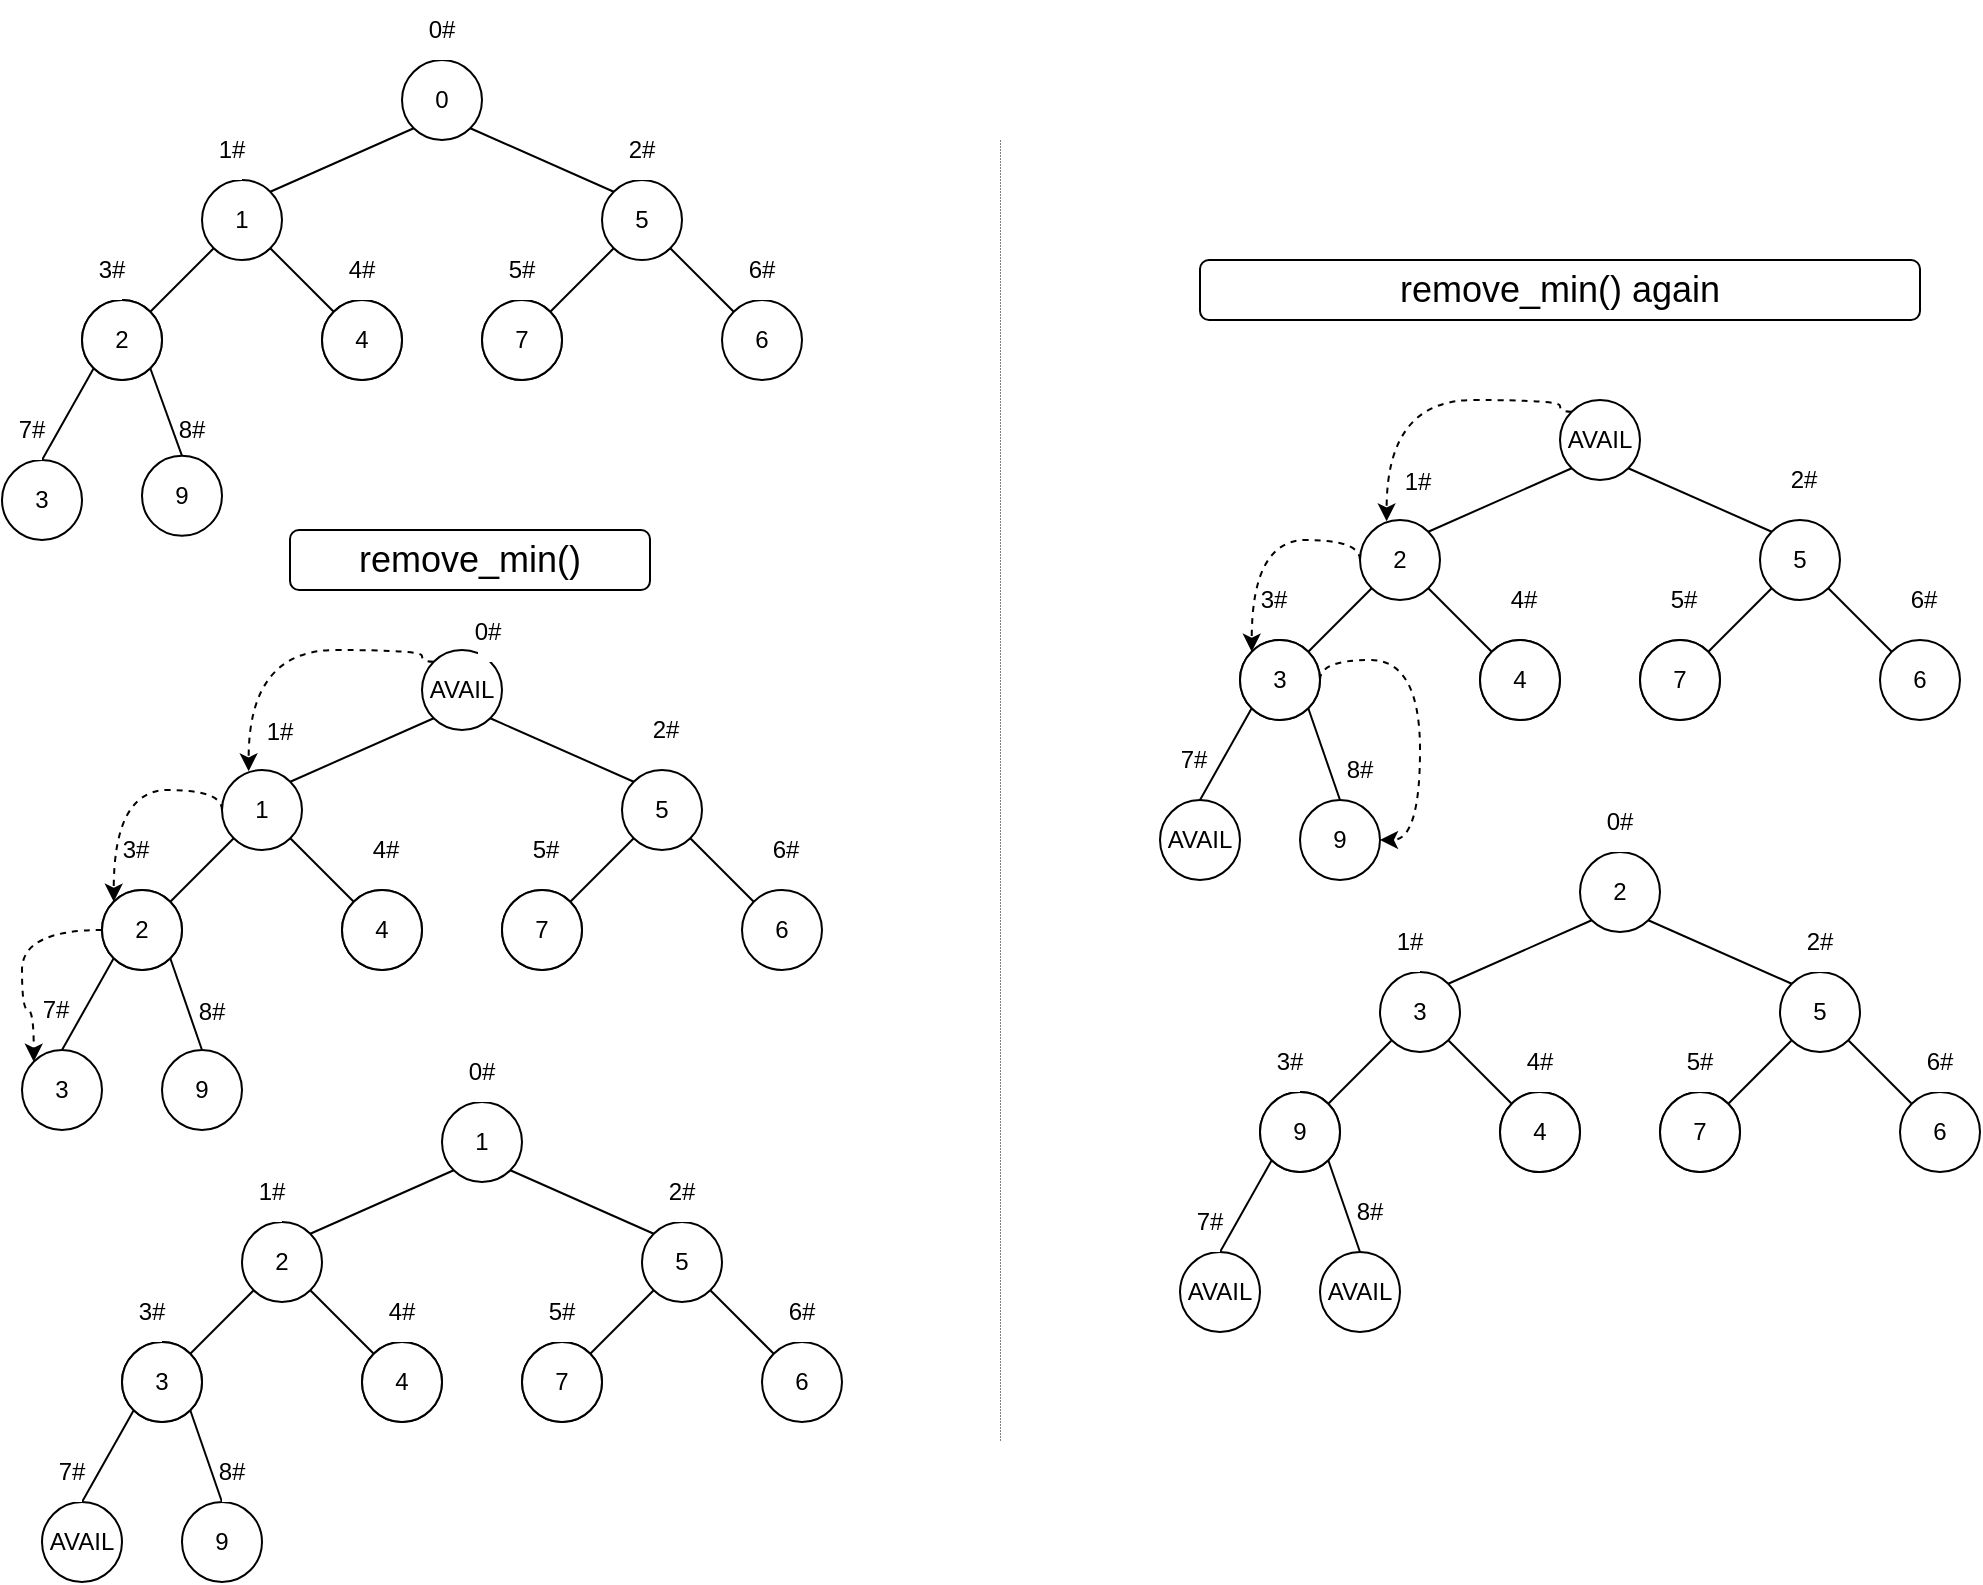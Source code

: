 <mxfile version="18.0.3" type="github">
  <diagram id="ILHfGPeh-TraK1wzI0Kx" name="Page-1">
    <mxGraphModel dx="1303" dy="727" grid="1" gridSize="10" guides="1" tooltips="1" connect="1" arrows="1" fold="1" page="1" pageScale="1" pageWidth="827" pageHeight="1169" math="0" shadow="0">
      <root>
        <mxCell id="0" />
        <mxCell id="1" parent="0" />
        <mxCell id="59LHeVAlmlEeKIpCH-CL-5" style="rounded=0;orthogonalLoop=1;jettySize=auto;html=1;exitX=0;exitY=1;exitDx=0;exitDy=0;entryX=1;entryY=0;entryDx=0;entryDy=0;endArrow=none;endFill=0;" edge="1" parent="1" source="59LHeVAlmlEeKIpCH-CL-1" target="59LHeVAlmlEeKIpCH-CL-3">
          <mxGeometry relative="1" as="geometry" />
        </mxCell>
        <mxCell id="59LHeVAlmlEeKIpCH-CL-6" style="edgeStyle=none;rounded=0;orthogonalLoop=1;jettySize=auto;html=1;exitX=1;exitY=1;exitDx=0;exitDy=0;entryX=0;entryY=0;entryDx=0;entryDy=0;endArrow=none;endFill=0;" edge="1" parent="1" source="59LHeVAlmlEeKIpCH-CL-1" target="59LHeVAlmlEeKIpCH-CL-4">
          <mxGeometry relative="1" as="geometry" />
        </mxCell>
        <mxCell id="59LHeVAlmlEeKIpCH-CL-1" value="0" style="ellipse;whiteSpace=wrap;html=1;aspect=fixed;" vertex="1" parent="1">
          <mxGeometry x="211" y="50" width="40" height="40" as="geometry" />
        </mxCell>
        <mxCell id="59LHeVAlmlEeKIpCH-CL-3" value="1" style="ellipse;whiteSpace=wrap;html=1;aspect=fixed;" vertex="1" parent="1">
          <mxGeometry x="111" y="110" width="40" height="40" as="geometry" />
        </mxCell>
        <mxCell id="59LHeVAlmlEeKIpCH-CL-4" value="5" style="ellipse;whiteSpace=wrap;html=1;aspect=fixed;" vertex="1" parent="1">
          <mxGeometry x="311" y="110" width="40" height="40" as="geometry" />
        </mxCell>
        <mxCell id="59LHeVAlmlEeKIpCH-CL-7" style="rounded=0;orthogonalLoop=1;jettySize=auto;html=1;exitX=0;exitY=1;exitDx=0;exitDy=0;entryX=1;entryY=0;entryDx=0;entryDy=0;endArrow=none;endFill=0;" edge="1" parent="1" source="59LHeVAlmlEeKIpCH-CL-3" target="59LHeVAlmlEeKIpCH-CL-10">
          <mxGeometry relative="1" as="geometry">
            <mxPoint x="116.858" y="144.142" as="sourcePoint" />
          </mxGeometry>
        </mxCell>
        <mxCell id="59LHeVAlmlEeKIpCH-CL-8" style="edgeStyle=none;rounded=0;orthogonalLoop=1;jettySize=auto;html=1;exitX=1;exitY=1;exitDx=0;exitDy=0;entryX=0;entryY=0;entryDx=0;entryDy=0;endArrow=none;endFill=0;" edge="1" parent="1" source="59LHeVAlmlEeKIpCH-CL-3" target="59LHeVAlmlEeKIpCH-CL-11">
          <mxGeometry relative="1" as="geometry">
            <mxPoint x="145.142" y="144.142" as="sourcePoint" />
          </mxGeometry>
        </mxCell>
        <mxCell id="59LHeVAlmlEeKIpCH-CL-10" value="" style="ellipse;whiteSpace=wrap;html=1;aspect=fixed;" vertex="1" parent="1">
          <mxGeometry x="51" y="170" width="40" height="40" as="geometry" />
        </mxCell>
        <mxCell id="59LHeVAlmlEeKIpCH-CL-11" value="" style="ellipse;whiteSpace=wrap;html=1;aspect=fixed;" vertex="1" parent="1">
          <mxGeometry x="171" y="170" width="40" height="40" as="geometry" />
        </mxCell>
        <mxCell id="59LHeVAlmlEeKIpCH-CL-12" style="rounded=0;orthogonalLoop=1;jettySize=auto;html=1;exitX=0;exitY=1;exitDx=0;exitDy=0;entryX=1;entryY=0;entryDx=0;entryDy=0;endArrow=none;endFill=0;" edge="1" parent="1" target="59LHeVAlmlEeKIpCH-CL-14" source="59LHeVAlmlEeKIpCH-CL-4">
          <mxGeometry relative="1" as="geometry">
            <mxPoint x="316.858" y="144.142" as="sourcePoint" />
          </mxGeometry>
        </mxCell>
        <mxCell id="59LHeVAlmlEeKIpCH-CL-13" style="edgeStyle=none;rounded=0;orthogonalLoop=1;jettySize=auto;html=1;exitX=1;exitY=1;exitDx=0;exitDy=0;entryX=0;entryY=0;entryDx=0;entryDy=0;endArrow=none;endFill=0;" edge="1" parent="1" target="59LHeVAlmlEeKIpCH-CL-15" source="59LHeVAlmlEeKIpCH-CL-4">
          <mxGeometry relative="1" as="geometry">
            <mxPoint x="345.142" y="144.142" as="sourcePoint" />
          </mxGeometry>
        </mxCell>
        <mxCell id="59LHeVAlmlEeKIpCH-CL-14" value="" style="ellipse;whiteSpace=wrap;html=1;aspect=fixed;" vertex="1" parent="1">
          <mxGeometry x="251" y="170" width="40" height="40" as="geometry" />
        </mxCell>
        <mxCell id="59LHeVAlmlEeKIpCH-CL-15" value="6" style="ellipse;whiteSpace=wrap;html=1;aspect=fixed;" vertex="1" parent="1">
          <mxGeometry x="371" y="170" width="40" height="40" as="geometry" />
        </mxCell>
        <mxCell id="59LHeVAlmlEeKIpCH-CL-16" value="7" style="ellipse;whiteSpace=wrap;html=1;aspect=fixed;" vertex="1" parent="1">
          <mxGeometry x="251" y="170" width="40" height="40" as="geometry" />
        </mxCell>
        <mxCell id="59LHeVAlmlEeKIpCH-CL-17" value="2" style="ellipse;whiteSpace=wrap;html=1;aspect=fixed;" vertex="1" parent="1">
          <mxGeometry x="51" y="170" width="40" height="40" as="geometry" />
        </mxCell>
        <mxCell id="59LHeVAlmlEeKIpCH-CL-18" value="4" style="ellipse;whiteSpace=wrap;html=1;aspect=fixed;" vertex="1" parent="1">
          <mxGeometry x="171" y="170" width="40" height="40" as="geometry" />
        </mxCell>
        <mxCell id="59LHeVAlmlEeKIpCH-CL-19" style="rounded=0;orthogonalLoop=1;jettySize=auto;html=1;exitX=0;exitY=1;exitDx=0;exitDy=0;entryX=0.5;entryY=0;entryDx=0;entryDy=0;endArrow=none;endFill=0;" edge="1" parent="1" source="59LHeVAlmlEeKIpCH-CL-17" target="59LHeVAlmlEeKIpCH-CL-25">
          <mxGeometry relative="1" as="geometry">
            <mxPoint x="56.858" y="200.002" as="sourcePoint" />
            <mxPoint x="25.142" y="237.578" as="targetPoint" />
          </mxGeometry>
        </mxCell>
        <mxCell id="59LHeVAlmlEeKIpCH-CL-25" value="3" style="ellipse;whiteSpace=wrap;html=1;aspect=fixed;" vertex="1" parent="1">
          <mxGeometry x="11" y="250" width="40" height="40" as="geometry" />
        </mxCell>
        <mxCell id="59LHeVAlmlEeKIpCH-CL-30" style="rounded=0;orthogonalLoop=1;jettySize=auto;html=1;exitX=0;exitY=1;exitDx=0;exitDy=0;entryX=1;entryY=0;entryDx=0;entryDy=0;endArrow=none;endFill=0;" edge="1" parent="1" source="59LHeVAlmlEeKIpCH-CL-32" target="59LHeVAlmlEeKIpCH-CL-33">
          <mxGeometry relative="1" as="geometry" />
        </mxCell>
        <mxCell id="59LHeVAlmlEeKIpCH-CL-31" style="edgeStyle=none;rounded=0;orthogonalLoop=1;jettySize=auto;html=1;exitX=1;exitY=1;exitDx=0;exitDy=0;entryX=0;entryY=0;entryDx=0;entryDy=0;endArrow=none;endFill=0;" edge="1" parent="1" source="59LHeVAlmlEeKIpCH-CL-32" target="59LHeVAlmlEeKIpCH-CL-34">
          <mxGeometry relative="1" as="geometry" />
        </mxCell>
        <mxCell id="59LHeVAlmlEeKIpCH-CL-54" style="edgeStyle=orthogonalEdgeStyle;rounded=0;orthogonalLoop=1;jettySize=auto;html=1;exitX=0;exitY=0;exitDx=0;exitDy=0;entryX=0.333;entryY=0.017;entryDx=0;entryDy=0;entryPerimeter=0;endArrow=classic;endFill=1;curved=1;dashed=1;" edge="1" parent="1" source="59LHeVAlmlEeKIpCH-CL-32" target="59LHeVAlmlEeKIpCH-CL-33">
          <mxGeometry relative="1" as="geometry">
            <Array as="points">
              <mxPoint x="221" y="351" />
              <mxPoint x="221" y="345" />
              <mxPoint x="134" y="345" />
            </Array>
          </mxGeometry>
        </mxCell>
        <mxCell id="59LHeVAlmlEeKIpCH-CL-32" value="AVAIL" style="ellipse;whiteSpace=wrap;html=1;aspect=fixed;" vertex="1" parent="1">
          <mxGeometry x="221" y="345" width="40" height="40" as="geometry" />
        </mxCell>
        <mxCell id="59LHeVAlmlEeKIpCH-CL-33" value="1" style="ellipse;whiteSpace=wrap;html=1;aspect=fixed;" vertex="1" parent="1">
          <mxGeometry x="121" y="405" width="40" height="40" as="geometry" />
        </mxCell>
        <mxCell id="59LHeVAlmlEeKIpCH-CL-34" value="5" style="ellipse;whiteSpace=wrap;html=1;aspect=fixed;" vertex="1" parent="1">
          <mxGeometry x="321" y="405" width="40" height="40" as="geometry" />
        </mxCell>
        <mxCell id="59LHeVAlmlEeKIpCH-CL-35" style="rounded=0;orthogonalLoop=1;jettySize=auto;html=1;exitX=0;exitY=1;exitDx=0;exitDy=0;entryX=1;entryY=0;entryDx=0;entryDy=0;endArrow=none;endFill=0;" edge="1" parent="1" source="59LHeVAlmlEeKIpCH-CL-33" target="59LHeVAlmlEeKIpCH-CL-37">
          <mxGeometry relative="1" as="geometry">
            <mxPoint x="126.858" y="439.142" as="sourcePoint" />
          </mxGeometry>
        </mxCell>
        <mxCell id="59LHeVAlmlEeKIpCH-CL-36" style="edgeStyle=none;rounded=0;orthogonalLoop=1;jettySize=auto;html=1;exitX=1;exitY=1;exitDx=0;exitDy=0;entryX=0;entryY=0;entryDx=0;entryDy=0;endArrow=none;endFill=0;" edge="1" parent="1" source="59LHeVAlmlEeKIpCH-CL-33" target="59LHeVAlmlEeKIpCH-CL-38">
          <mxGeometry relative="1" as="geometry">
            <mxPoint x="155.142" y="439.142" as="sourcePoint" />
          </mxGeometry>
        </mxCell>
        <mxCell id="59LHeVAlmlEeKIpCH-CL-37" value="" style="ellipse;whiteSpace=wrap;html=1;aspect=fixed;" vertex="1" parent="1">
          <mxGeometry x="61" y="465" width="40" height="40" as="geometry" />
        </mxCell>
        <mxCell id="59LHeVAlmlEeKIpCH-CL-38" value="" style="ellipse;whiteSpace=wrap;html=1;aspect=fixed;" vertex="1" parent="1">
          <mxGeometry x="181" y="465" width="40" height="40" as="geometry" />
        </mxCell>
        <mxCell id="59LHeVAlmlEeKIpCH-CL-39" style="rounded=0;orthogonalLoop=1;jettySize=auto;html=1;exitX=0;exitY=1;exitDx=0;exitDy=0;entryX=1;entryY=0;entryDx=0;entryDy=0;endArrow=none;endFill=0;" edge="1" parent="1" source="59LHeVAlmlEeKIpCH-CL-34" target="59LHeVAlmlEeKIpCH-CL-41">
          <mxGeometry relative="1" as="geometry">
            <mxPoint x="326.858" y="439.142" as="sourcePoint" />
          </mxGeometry>
        </mxCell>
        <mxCell id="59LHeVAlmlEeKIpCH-CL-40" style="edgeStyle=none;rounded=0;orthogonalLoop=1;jettySize=auto;html=1;exitX=1;exitY=1;exitDx=0;exitDy=0;entryX=0;entryY=0;entryDx=0;entryDy=0;endArrow=none;endFill=0;" edge="1" parent="1" source="59LHeVAlmlEeKIpCH-CL-34" target="59LHeVAlmlEeKIpCH-CL-42">
          <mxGeometry relative="1" as="geometry">
            <mxPoint x="355.142" y="439.142" as="sourcePoint" />
          </mxGeometry>
        </mxCell>
        <mxCell id="59LHeVAlmlEeKIpCH-CL-41" value="" style="ellipse;whiteSpace=wrap;html=1;aspect=fixed;" vertex="1" parent="1">
          <mxGeometry x="261" y="465" width="40" height="40" as="geometry" />
        </mxCell>
        <mxCell id="59LHeVAlmlEeKIpCH-CL-42" value="6" style="ellipse;whiteSpace=wrap;html=1;aspect=fixed;" vertex="1" parent="1">
          <mxGeometry x="381" y="465" width="40" height="40" as="geometry" />
        </mxCell>
        <mxCell id="59LHeVAlmlEeKIpCH-CL-44" value="7" style="ellipse;whiteSpace=wrap;html=1;aspect=fixed;" vertex="1" parent="1">
          <mxGeometry x="261" y="465" width="40" height="40" as="geometry" />
        </mxCell>
        <mxCell id="59LHeVAlmlEeKIpCH-CL-45" value="2" style="ellipse;whiteSpace=wrap;html=1;aspect=fixed;" vertex="1" parent="1">
          <mxGeometry x="61" y="465" width="40" height="40" as="geometry" />
        </mxCell>
        <mxCell id="59LHeVAlmlEeKIpCH-CL-46" value="4" style="ellipse;whiteSpace=wrap;html=1;aspect=fixed;" vertex="1" parent="1">
          <mxGeometry x="181" y="465" width="40" height="40" as="geometry" />
        </mxCell>
        <mxCell id="59LHeVAlmlEeKIpCH-CL-47" style="rounded=0;orthogonalLoop=1;jettySize=auto;html=1;exitX=0;exitY=1;exitDx=0;exitDy=0;entryX=0.5;entryY=0;entryDx=0;entryDy=0;endArrow=none;endFill=0;" edge="1" parent="1" source="59LHeVAlmlEeKIpCH-CL-45" target="59LHeVAlmlEeKIpCH-CL-52">
          <mxGeometry relative="1" as="geometry">
            <mxPoint x="66.858" y="495.002" as="sourcePoint" />
            <mxPoint x="35.142" y="532.578" as="targetPoint" />
          </mxGeometry>
        </mxCell>
        <mxCell id="59LHeVAlmlEeKIpCH-CL-52" value="3" style="ellipse;whiteSpace=wrap;html=1;aspect=fixed;" vertex="1" parent="1">
          <mxGeometry x="21" y="545" width="40" height="40" as="geometry" />
        </mxCell>
        <mxCell id="59LHeVAlmlEeKIpCH-CL-55" style="edgeStyle=orthogonalEdgeStyle;rounded=0;orthogonalLoop=1;jettySize=auto;html=1;exitX=0;exitY=0.5;exitDx=0;exitDy=0;entryX=0;entryY=0;entryDx=0;entryDy=0;endArrow=classic;endFill=1;curved=1;dashed=1;" edge="1" parent="1" source="59LHeVAlmlEeKIpCH-CL-33" target="59LHeVAlmlEeKIpCH-CL-45">
          <mxGeometry relative="1" as="geometry">
            <mxPoint x="140.998" y="410.858" as="sourcePoint" />
            <mxPoint x="48.46" y="465.68" as="targetPoint" />
            <Array as="points">
              <mxPoint x="121" y="415" />
              <mxPoint x="67" y="415" />
            </Array>
          </mxGeometry>
        </mxCell>
        <mxCell id="59LHeVAlmlEeKIpCH-CL-56" style="edgeStyle=orthogonalEdgeStyle;rounded=0;orthogonalLoop=1;jettySize=auto;html=1;exitX=0;exitY=0.5;exitDx=0;exitDy=0;entryX=0;entryY=0;entryDx=0;entryDy=0;endArrow=classic;endFill=1;curved=1;dashed=1;" edge="1" parent="1" target="59LHeVAlmlEeKIpCH-CL-52">
          <mxGeometry relative="1" as="geometry">
            <mxPoint x="61" y="485" as="sourcePoint" />
            <mxPoint x="6.858" y="530.858" as="targetPoint" />
            <Array as="points">
              <mxPoint x="21" y="485" />
              <mxPoint x="21" y="525" />
              <mxPoint x="27" y="525" />
            </Array>
          </mxGeometry>
        </mxCell>
        <mxCell id="59LHeVAlmlEeKIpCH-CL-77" value="0#" style="rounded=0;whiteSpace=wrap;html=1;strokeColor=none;" vertex="1" parent="1">
          <mxGeometry x="226" y="20" width="10" height="30" as="geometry" />
        </mxCell>
        <mxCell id="59LHeVAlmlEeKIpCH-CL-78" value="1#" style="rounded=0;whiteSpace=wrap;html=1;strokeColor=none;" vertex="1" parent="1">
          <mxGeometry x="121" y="80" width="10" height="30" as="geometry" />
        </mxCell>
        <mxCell id="59LHeVAlmlEeKIpCH-CL-79" value="2#" style="rounded=0;whiteSpace=wrap;html=1;strokeColor=none;" vertex="1" parent="1">
          <mxGeometry x="326" y="80" width="10" height="30" as="geometry" />
        </mxCell>
        <mxCell id="59LHeVAlmlEeKIpCH-CL-80" value="3#" style="rounded=0;whiteSpace=wrap;html=1;strokeColor=none;" vertex="1" parent="1">
          <mxGeometry x="61" y="140" width="10" height="30" as="geometry" />
        </mxCell>
        <mxCell id="59LHeVAlmlEeKIpCH-CL-81" value="4#" style="rounded=0;whiteSpace=wrap;html=1;strokeColor=none;" vertex="1" parent="1">
          <mxGeometry x="186" y="140" width="10" height="30" as="geometry" />
        </mxCell>
        <mxCell id="59LHeVAlmlEeKIpCH-CL-82" value="5#" style="rounded=0;whiteSpace=wrap;html=1;strokeColor=none;" vertex="1" parent="1">
          <mxGeometry x="266" y="140" width="10" height="30" as="geometry" />
        </mxCell>
        <mxCell id="59LHeVAlmlEeKIpCH-CL-83" value="6#" style="rounded=0;whiteSpace=wrap;html=1;strokeColor=none;" vertex="1" parent="1">
          <mxGeometry x="386" y="140" width="10" height="30" as="geometry" />
        </mxCell>
        <mxCell id="59LHeVAlmlEeKIpCH-CL-84" value="7#" style="rounded=0;whiteSpace=wrap;html=1;strokeColor=none;" vertex="1" parent="1">
          <mxGeometry x="21" y="220" width="10" height="30" as="geometry" />
        </mxCell>
        <mxCell id="59LHeVAlmlEeKIpCH-CL-87" value="0#" style="rounded=0;whiteSpace=wrap;html=1;strokeColor=none;" vertex="1" parent="1">
          <mxGeometry x="249" y="321" width="10" height="30" as="geometry" />
        </mxCell>
        <mxCell id="59LHeVAlmlEeKIpCH-CL-88" value="1#" style="rounded=0;whiteSpace=wrap;html=1;strokeColor=none;" vertex="1" parent="1">
          <mxGeometry x="145" y="371" width="10" height="30" as="geometry" />
        </mxCell>
        <mxCell id="59LHeVAlmlEeKIpCH-CL-89" value="2#" style="rounded=0;whiteSpace=wrap;html=1;strokeColor=none;" vertex="1" parent="1">
          <mxGeometry x="338" y="370" width="10" height="30" as="geometry" />
        </mxCell>
        <mxCell id="59LHeVAlmlEeKIpCH-CL-90" value="3#" style="rounded=0;whiteSpace=wrap;html=1;strokeColor=none;" vertex="1" parent="1">
          <mxGeometry x="73" y="430" width="10" height="30" as="geometry" />
        </mxCell>
        <mxCell id="59LHeVAlmlEeKIpCH-CL-91" value="4#" style="rounded=0;whiteSpace=wrap;html=1;strokeColor=none;" vertex="1" parent="1">
          <mxGeometry x="198" y="430" width="10" height="30" as="geometry" />
        </mxCell>
        <mxCell id="59LHeVAlmlEeKIpCH-CL-92" value="5#" style="rounded=0;whiteSpace=wrap;html=1;strokeColor=none;" vertex="1" parent="1">
          <mxGeometry x="278" y="430" width="10" height="30" as="geometry" />
        </mxCell>
        <mxCell id="59LHeVAlmlEeKIpCH-CL-93" value="6#" style="rounded=0;whiteSpace=wrap;html=1;strokeColor=none;" vertex="1" parent="1">
          <mxGeometry x="398" y="430" width="10" height="30" as="geometry" />
        </mxCell>
        <mxCell id="59LHeVAlmlEeKIpCH-CL-94" value="7#" style="rounded=0;whiteSpace=wrap;html=1;strokeColor=none;" vertex="1" parent="1">
          <mxGeometry x="33" y="510" width="10" height="30" as="geometry" />
        </mxCell>
        <mxCell id="59LHeVAlmlEeKIpCH-CL-96" style="rounded=0;orthogonalLoop=1;jettySize=auto;html=1;exitX=0;exitY=1;exitDx=0;exitDy=0;entryX=1;entryY=0;entryDx=0;entryDy=0;endArrow=none;endFill=0;" edge="1" parent="1" source="59LHeVAlmlEeKIpCH-CL-98" target="59LHeVAlmlEeKIpCH-CL-99">
          <mxGeometry relative="1" as="geometry" />
        </mxCell>
        <mxCell id="59LHeVAlmlEeKIpCH-CL-97" style="edgeStyle=none;rounded=0;orthogonalLoop=1;jettySize=auto;html=1;exitX=1;exitY=1;exitDx=0;exitDy=0;entryX=0;entryY=0;entryDx=0;entryDy=0;endArrow=none;endFill=0;" edge="1" parent="1" source="59LHeVAlmlEeKIpCH-CL-98" target="59LHeVAlmlEeKIpCH-CL-100">
          <mxGeometry relative="1" as="geometry" />
        </mxCell>
        <mxCell id="59LHeVAlmlEeKIpCH-CL-98" value="1" style="ellipse;whiteSpace=wrap;html=1;aspect=fixed;" vertex="1" parent="1">
          <mxGeometry x="231" y="571" width="40" height="40" as="geometry" />
        </mxCell>
        <mxCell id="59LHeVAlmlEeKIpCH-CL-99" value="2" style="ellipse;whiteSpace=wrap;html=1;aspect=fixed;" vertex="1" parent="1">
          <mxGeometry x="131" y="631" width="40" height="40" as="geometry" />
        </mxCell>
        <mxCell id="59LHeVAlmlEeKIpCH-CL-100" value="5" style="ellipse;whiteSpace=wrap;html=1;aspect=fixed;" vertex="1" parent="1">
          <mxGeometry x="331" y="631" width="40" height="40" as="geometry" />
        </mxCell>
        <mxCell id="59LHeVAlmlEeKIpCH-CL-101" style="rounded=0;orthogonalLoop=1;jettySize=auto;html=1;exitX=0;exitY=1;exitDx=0;exitDy=0;entryX=1;entryY=0;entryDx=0;entryDy=0;endArrow=none;endFill=0;" edge="1" parent="1" source="59LHeVAlmlEeKIpCH-CL-99" target="59LHeVAlmlEeKIpCH-CL-103">
          <mxGeometry relative="1" as="geometry">
            <mxPoint x="136.858" y="665.142" as="sourcePoint" />
          </mxGeometry>
        </mxCell>
        <mxCell id="59LHeVAlmlEeKIpCH-CL-102" style="edgeStyle=none;rounded=0;orthogonalLoop=1;jettySize=auto;html=1;exitX=1;exitY=1;exitDx=0;exitDy=0;entryX=0;entryY=0;entryDx=0;entryDy=0;endArrow=none;endFill=0;" edge="1" parent="1" source="59LHeVAlmlEeKIpCH-CL-99" target="59LHeVAlmlEeKIpCH-CL-104">
          <mxGeometry relative="1" as="geometry">
            <mxPoint x="165.142" y="665.142" as="sourcePoint" />
          </mxGeometry>
        </mxCell>
        <mxCell id="59LHeVAlmlEeKIpCH-CL-103" value="" style="ellipse;whiteSpace=wrap;html=1;aspect=fixed;" vertex="1" parent="1">
          <mxGeometry x="71" y="691" width="40" height="40" as="geometry" />
        </mxCell>
        <mxCell id="59LHeVAlmlEeKIpCH-CL-104" value="" style="ellipse;whiteSpace=wrap;html=1;aspect=fixed;" vertex="1" parent="1">
          <mxGeometry x="191" y="691" width="40" height="40" as="geometry" />
        </mxCell>
        <mxCell id="59LHeVAlmlEeKIpCH-CL-105" style="rounded=0;orthogonalLoop=1;jettySize=auto;html=1;exitX=0;exitY=1;exitDx=0;exitDy=0;entryX=1;entryY=0;entryDx=0;entryDy=0;endArrow=none;endFill=0;" edge="1" parent="1" source="59LHeVAlmlEeKIpCH-CL-100" target="59LHeVAlmlEeKIpCH-CL-107">
          <mxGeometry relative="1" as="geometry">
            <mxPoint x="336.858" y="665.142" as="sourcePoint" />
          </mxGeometry>
        </mxCell>
        <mxCell id="59LHeVAlmlEeKIpCH-CL-106" style="edgeStyle=none;rounded=0;orthogonalLoop=1;jettySize=auto;html=1;exitX=1;exitY=1;exitDx=0;exitDy=0;entryX=0;entryY=0;entryDx=0;entryDy=0;endArrow=none;endFill=0;" edge="1" parent="1" source="59LHeVAlmlEeKIpCH-CL-100" target="59LHeVAlmlEeKIpCH-CL-108">
          <mxGeometry relative="1" as="geometry">
            <mxPoint x="365.142" y="665.142" as="sourcePoint" />
          </mxGeometry>
        </mxCell>
        <mxCell id="59LHeVAlmlEeKIpCH-CL-107" value="" style="ellipse;whiteSpace=wrap;html=1;aspect=fixed;" vertex="1" parent="1">
          <mxGeometry x="271" y="691" width="40" height="40" as="geometry" />
        </mxCell>
        <mxCell id="59LHeVAlmlEeKIpCH-CL-108" value="6" style="ellipse;whiteSpace=wrap;html=1;aspect=fixed;" vertex="1" parent="1">
          <mxGeometry x="391" y="691" width="40" height="40" as="geometry" />
        </mxCell>
        <mxCell id="59LHeVAlmlEeKIpCH-CL-109" value="7" style="ellipse;whiteSpace=wrap;html=1;aspect=fixed;" vertex="1" parent="1">
          <mxGeometry x="271" y="691" width="40" height="40" as="geometry" />
        </mxCell>
        <mxCell id="59LHeVAlmlEeKIpCH-CL-110" value="3" style="ellipse;whiteSpace=wrap;html=1;aspect=fixed;" vertex="1" parent="1">
          <mxGeometry x="71" y="691" width="40" height="40" as="geometry" />
        </mxCell>
        <mxCell id="59LHeVAlmlEeKIpCH-CL-111" value="4" style="ellipse;whiteSpace=wrap;html=1;aspect=fixed;" vertex="1" parent="1">
          <mxGeometry x="191" y="691" width="40" height="40" as="geometry" />
        </mxCell>
        <mxCell id="59LHeVAlmlEeKIpCH-CL-112" style="rounded=0;orthogonalLoop=1;jettySize=auto;html=1;exitX=0;exitY=1;exitDx=0;exitDy=0;entryX=0.5;entryY=0;entryDx=0;entryDy=0;endArrow=none;endFill=0;" edge="1" parent="1" source="59LHeVAlmlEeKIpCH-CL-110" target="59LHeVAlmlEeKIpCH-CL-113">
          <mxGeometry relative="1" as="geometry">
            <mxPoint x="76.858" y="721.002" as="sourcePoint" />
            <mxPoint x="45.142" y="758.578" as="targetPoint" />
          </mxGeometry>
        </mxCell>
        <mxCell id="59LHeVAlmlEeKIpCH-CL-113" value="AVAIL" style="ellipse;whiteSpace=wrap;html=1;aspect=fixed;" vertex="1" parent="1">
          <mxGeometry x="31" y="771" width="40" height="40" as="geometry" />
        </mxCell>
        <mxCell id="59LHeVAlmlEeKIpCH-CL-114" value="0#" style="rounded=0;whiteSpace=wrap;html=1;strokeColor=none;" vertex="1" parent="1">
          <mxGeometry x="246" y="541" width="10" height="30" as="geometry" />
        </mxCell>
        <mxCell id="59LHeVAlmlEeKIpCH-CL-115" value="1#" style="rounded=0;whiteSpace=wrap;html=1;strokeColor=none;" vertex="1" parent="1">
          <mxGeometry x="141" y="601" width="10" height="30" as="geometry" />
        </mxCell>
        <mxCell id="59LHeVAlmlEeKIpCH-CL-116" value="2#" style="rounded=0;whiteSpace=wrap;html=1;strokeColor=none;" vertex="1" parent="1">
          <mxGeometry x="346" y="601" width="10" height="30" as="geometry" />
        </mxCell>
        <mxCell id="59LHeVAlmlEeKIpCH-CL-117" value="3#" style="rounded=0;whiteSpace=wrap;html=1;strokeColor=none;" vertex="1" parent="1">
          <mxGeometry x="81" y="661" width="10" height="30" as="geometry" />
        </mxCell>
        <mxCell id="59LHeVAlmlEeKIpCH-CL-118" value="4#" style="rounded=0;whiteSpace=wrap;html=1;strokeColor=none;" vertex="1" parent="1">
          <mxGeometry x="206" y="661" width="10" height="30" as="geometry" />
        </mxCell>
        <mxCell id="59LHeVAlmlEeKIpCH-CL-119" value="5#" style="rounded=0;whiteSpace=wrap;html=1;strokeColor=none;" vertex="1" parent="1">
          <mxGeometry x="286" y="661" width="10" height="30" as="geometry" />
        </mxCell>
        <mxCell id="59LHeVAlmlEeKIpCH-CL-120" value="6#" style="rounded=0;whiteSpace=wrap;html=1;strokeColor=none;" vertex="1" parent="1">
          <mxGeometry x="406" y="661" width="10" height="30" as="geometry" />
        </mxCell>
        <mxCell id="59LHeVAlmlEeKIpCH-CL-121" value="7#" style="rounded=0;whiteSpace=wrap;html=1;strokeColor=none;" vertex="1" parent="1">
          <mxGeometry x="41" y="741" width="10" height="30" as="geometry" />
        </mxCell>
        <mxCell id="59LHeVAlmlEeKIpCH-CL-143" style="rounded=0;orthogonalLoop=1;jettySize=auto;html=1;exitX=0;exitY=1;exitDx=0;exitDy=0;entryX=1;entryY=0;entryDx=0;entryDy=0;endArrow=none;endFill=0;" edge="1" parent="1" source="59LHeVAlmlEeKIpCH-CL-146" target="59LHeVAlmlEeKIpCH-CL-147">
          <mxGeometry relative="1" as="geometry" />
        </mxCell>
        <mxCell id="59LHeVAlmlEeKIpCH-CL-144" style="edgeStyle=none;rounded=0;orthogonalLoop=1;jettySize=auto;html=1;exitX=1;exitY=1;exitDx=0;exitDy=0;entryX=0;entryY=0;entryDx=0;entryDy=0;endArrow=none;endFill=0;" edge="1" parent="1" source="59LHeVAlmlEeKIpCH-CL-146" target="59LHeVAlmlEeKIpCH-CL-148">
          <mxGeometry relative="1" as="geometry" />
        </mxCell>
        <mxCell id="59LHeVAlmlEeKIpCH-CL-145" style="edgeStyle=orthogonalEdgeStyle;rounded=0;orthogonalLoop=1;jettySize=auto;html=1;exitX=0;exitY=0;exitDx=0;exitDy=0;entryX=0.333;entryY=0.017;entryDx=0;entryDy=0;entryPerimeter=0;endArrow=classic;endFill=1;curved=1;dashed=1;" edge="1" parent="1" source="59LHeVAlmlEeKIpCH-CL-146" target="59LHeVAlmlEeKIpCH-CL-147">
          <mxGeometry relative="1" as="geometry">
            <Array as="points">
              <mxPoint x="790" y="226" />
              <mxPoint x="790" y="220" />
              <mxPoint x="703" y="220" />
            </Array>
          </mxGeometry>
        </mxCell>
        <mxCell id="59LHeVAlmlEeKIpCH-CL-146" value="AVAIL" style="ellipse;whiteSpace=wrap;html=1;aspect=fixed;" vertex="1" parent="1">
          <mxGeometry x="790" y="220" width="40" height="40" as="geometry" />
        </mxCell>
        <mxCell id="59LHeVAlmlEeKIpCH-CL-147" value="2" style="ellipse;whiteSpace=wrap;html=1;aspect=fixed;" vertex="1" parent="1">
          <mxGeometry x="690" y="280" width="40" height="40" as="geometry" />
        </mxCell>
        <mxCell id="59LHeVAlmlEeKIpCH-CL-148" value="5" style="ellipse;whiteSpace=wrap;html=1;aspect=fixed;" vertex="1" parent="1">
          <mxGeometry x="890" y="280" width="40" height="40" as="geometry" />
        </mxCell>
        <mxCell id="59LHeVAlmlEeKIpCH-CL-149" style="rounded=0;orthogonalLoop=1;jettySize=auto;html=1;exitX=0;exitY=1;exitDx=0;exitDy=0;entryX=1;entryY=0;entryDx=0;entryDy=0;endArrow=none;endFill=0;" edge="1" parent="1" source="59LHeVAlmlEeKIpCH-CL-147" target="59LHeVAlmlEeKIpCH-CL-151">
          <mxGeometry relative="1" as="geometry">
            <mxPoint x="695.858" y="314.142" as="sourcePoint" />
          </mxGeometry>
        </mxCell>
        <mxCell id="59LHeVAlmlEeKIpCH-CL-150" style="edgeStyle=none;rounded=0;orthogonalLoop=1;jettySize=auto;html=1;exitX=1;exitY=1;exitDx=0;exitDy=0;entryX=0;entryY=0;entryDx=0;entryDy=0;endArrow=none;endFill=0;" edge="1" parent="1" source="59LHeVAlmlEeKIpCH-CL-147" target="59LHeVAlmlEeKIpCH-CL-152">
          <mxGeometry relative="1" as="geometry">
            <mxPoint x="724.142" y="314.142" as="sourcePoint" />
          </mxGeometry>
        </mxCell>
        <mxCell id="59LHeVAlmlEeKIpCH-CL-151" value="" style="ellipse;whiteSpace=wrap;html=1;aspect=fixed;" vertex="1" parent="1">
          <mxGeometry x="630" y="340" width="40" height="40" as="geometry" />
        </mxCell>
        <mxCell id="59LHeVAlmlEeKIpCH-CL-152" value="" style="ellipse;whiteSpace=wrap;html=1;aspect=fixed;" vertex="1" parent="1">
          <mxGeometry x="750" y="340" width="40" height="40" as="geometry" />
        </mxCell>
        <mxCell id="59LHeVAlmlEeKIpCH-CL-153" style="rounded=0;orthogonalLoop=1;jettySize=auto;html=1;exitX=0;exitY=1;exitDx=0;exitDy=0;entryX=1;entryY=0;entryDx=0;entryDy=0;endArrow=none;endFill=0;" edge="1" parent="1" source="59LHeVAlmlEeKIpCH-CL-148" target="59LHeVAlmlEeKIpCH-CL-155">
          <mxGeometry relative="1" as="geometry">
            <mxPoint x="895.858" y="314.142" as="sourcePoint" />
          </mxGeometry>
        </mxCell>
        <mxCell id="59LHeVAlmlEeKIpCH-CL-154" style="edgeStyle=none;rounded=0;orthogonalLoop=1;jettySize=auto;html=1;exitX=1;exitY=1;exitDx=0;exitDy=0;entryX=0;entryY=0;entryDx=0;entryDy=0;endArrow=none;endFill=0;" edge="1" parent="1" source="59LHeVAlmlEeKIpCH-CL-148" target="59LHeVAlmlEeKIpCH-CL-156">
          <mxGeometry relative="1" as="geometry">
            <mxPoint x="924.142" y="314.142" as="sourcePoint" />
          </mxGeometry>
        </mxCell>
        <mxCell id="59LHeVAlmlEeKIpCH-CL-155" value="" style="ellipse;whiteSpace=wrap;html=1;aspect=fixed;" vertex="1" parent="1">
          <mxGeometry x="830" y="340" width="40" height="40" as="geometry" />
        </mxCell>
        <mxCell id="59LHeVAlmlEeKIpCH-CL-156" value="6" style="ellipse;whiteSpace=wrap;html=1;aspect=fixed;" vertex="1" parent="1">
          <mxGeometry x="950" y="340" width="40" height="40" as="geometry" />
        </mxCell>
        <mxCell id="59LHeVAlmlEeKIpCH-CL-157" value="7" style="ellipse;whiteSpace=wrap;html=1;aspect=fixed;" vertex="1" parent="1">
          <mxGeometry x="830" y="340" width="40" height="40" as="geometry" />
        </mxCell>
        <mxCell id="59LHeVAlmlEeKIpCH-CL-158" value="3" style="ellipse;whiteSpace=wrap;html=1;aspect=fixed;" vertex="1" parent="1">
          <mxGeometry x="630" y="340" width="40" height="40" as="geometry" />
        </mxCell>
        <mxCell id="59LHeVAlmlEeKIpCH-CL-159" value="4" style="ellipse;whiteSpace=wrap;html=1;aspect=fixed;" vertex="1" parent="1">
          <mxGeometry x="750" y="340" width="40" height="40" as="geometry" />
        </mxCell>
        <mxCell id="59LHeVAlmlEeKIpCH-CL-160" style="rounded=0;orthogonalLoop=1;jettySize=auto;html=1;exitX=0;exitY=1;exitDx=0;exitDy=0;entryX=0.5;entryY=0;entryDx=0;entryDy=0;endArrow=none;endFill=0;" edge="1" parent="1" source="59LHeVAlmlEeKIpCH-CL-158" target="59LHeVAlmlEeKIpCH-CL-161">
          <mxGeometry relative="1" as="geometry">
            <mxPoint x="635.858" y="370.002" as="sourcePoint" />
            <mxPoint x="604.142" y="407.578" as="targetPoint" />
          </mxGeometry>
        </mxCell>
        <mxCell id="59LHeVAlmlEeKIpCH-CL-161" value="AVAIL" style="ellipse;whiteSpace=wrap;html=1;aspect=fixed;" vertex="1" parent="1">
          <mxGeometry x="590" y="420" width="40" height="40" as="geometry" />
        </mxCell>
        <mxCell id="59LHeVAlmlEeKIpCH-CL-162" style="edgeStyle=orthogonalEdgeStyle;rounded=0;orthogonalLoop=1;jettySize=auto;html=1;exitX=0;exitY=0.5;exitDx=0;exitDy=0;entryX=0;entryY=0;entryDx=0;entryDy=0;endArrow=classic;endFill=1;curved=1;dashed=1;" edge="1" parent="1" source="59LHeVAlmlEeKIpCH-CL-147" target="59LHeVAlmlEeKIpCH-CL-158">
          <mxGeometry relative="1" as="geometry">
            <mxPoint x="709.998" y="285.858" as="sourcePoint" />
            <mxPoint x="617.46" y="340.68" as="targetPoint" />
            <Array as="points">
              <mxPoint x="690" y="290" />
              <mxPoint x="636" y="290" />
            </Array>
          </mxGeometry>
        </mxCell>
        <mxCell id="59LHeVAlmlEeKIpCH-CL-173" value="1#" style="rounded=0;whiteSpace=wrap;html=1;strokeColor=none;" vertex="1" parent="1">
          <mxGeometry x="714" y="246" width="10" height="30" as="geometry" />
        </mxCell>
        <mxCell id="59LHeVAlmlEeKIpCH-CL-174" value="2#" style="rounded=0;whiteSpace=wrap;html=1;strokeColor=none;" vertex="1" parent="1">
          <mxGeometry x="907" y="245" width="10" height="30" as="geometry" />
        </mxCell>
        <mxCell id="59LHeVAlmlEeKIpCH-CL-175" value="3#" style="rounded=0;whiteSpace=wrap;html=1;strokeColor=none;" vertex="1" parent="1">
          <mxGeometry x="642" y="305" width="10" height="30" as="geometry" />
        </mxCell>
        <mxCell id="59LHeVAlmlEeKIpCH-CL-176" value="4#" style="rounded=0;whiteSpace=wrap;html=1;strokeColor=none;" vertex="1" parent="1">
          <mxGeometry x="767" y="305" width="10" height="30" as="geometry" />
        </mxCell>
        <mxCell id="59LHeVAlmlEeKIpCH-CL-177" value="5#" style="rounded=0;whiteSpace=wrap;html=1;strokeColor=none;" vertex="1" parent="1">
          <mxGeometry x="847" y="305" width="10" height="30" as="geometry" />
        </mxCell>
        <mxCell id="59LHeVAlmlEeKIpCH-CL-178" value="6#" style="rounded=0;whiteSpace=wrap;html=1;strokeColor=none;" vertex="1" parent="1">
          <mxGeometry x="967" y="305" width="10" height="30" as="geometry" />
        </mxCell>
        <mxCell id="59LHeVAlmlEeKIpCH-CL-179" value="7#" style="rounded=0;whiteSpace=wrap;html=1;strokeColor=none;" vertex="1" parent="1">
          <mxGeometry x="602" y="385" width="10" height="30" as="geometry" />
        </mxCell>
        <mxCell id="59LHeVAlmlEeKIpCH-CL-180" style="rounded=0;orthogonalLoop=1;jettySize=auto;html=1;exitX=0;exitY=1;exitDx=0;exitDy=0;entryX=1;entryY=0;entryDx=0;entryDy=0;endArrow=none;endFill=0;" edge="1" parent="1" source="59LHeVAlmlEeKIpCH-CL-182" target="59LHeVAlmlEeKIpCH-CL-183">
          <mxGeometry relative="1" as="geometry" />
        </mxCell>
        <mxCell id="59LHeVAlmlEeKIpCH-CL-181" style="edgeStyle=none;rounded=0;orthogonalLoop=1;jettySize=auto;html=1;exitX=1;exitY=1;exitDx=0;exitDy=0;entryX=0;entryY=0;entryDx=0;entryDy=0;endArrow=none;endFill=0;" edge="1" parent="1" source="59LHeVAlmlEeKIpCH-CL-182" target="59LHeVAlmlEeKIpCH-CL-184">
          <mxGeometry relative="1" as="geometry" />
        </mxCell>
        <mxCell id="59LHeVAlmlEeKIpCH-CL-182" value="2" style="ellipse;whiteSpace=wrap;html=1;aspect=fixed;" vertex="1" parent="1">
          <mxGeometry x="800" y="446" width="40" height="40" as="geometry" />
        </mxCell>
        <mxCell id="59LHeVAlmlEeKIpCH-CL-183" value="3" style="ellipse;whiteSpace=wrap;html=1;aspect=fixed;" vertex="1" parent="1">
          <mxGeometry x="700" y="506.0" width="40" height="40" as="geometry" />
        </mxCell>
        <mxCell id="59LHeVAlmlEeKIpCH-CL-184" value="5" style="ellipse;whiteSpace=wrap;html=1;aspect=fixed;" vertex="1" parent="1">
          <mxGeometry x="900" y="506.0" width="40" height="40" as="geometry" />
        </mxCell>
        <mxCell id="59LHeVAlmlEeKIpCH-CL-185" style="rounded=0;orthogonalLoop=1;jettySize=auto;html=1;exitX=0;exitY=1;exitDx=0;exitDy=0;entryX=1;entryY=0;entryDx=0;entryDy=0;endArrow=none;endFill=0;" edge="1" parent="1" source="59LHeVAlmlEeKIpCH-CL-183" target="59LHeVAlmlEeKIpCH-CL-187">
          <mxGeometry relative="1" as="geometry">
            <mxPoint x="705.858" y="540.142" as="sourcePoint" />
          </mxGeometry>
        </mxCell>
        <mxCell id="59LHeVAlmlEeKIpCH-CL-186" style="edgeStyle=none;rounded=0;orthogonalLoop=1;jettySize=auto;html=1;exitX=1;exitY=1;exitDx=0;exitDy=0;entryX=0;entryY=0;entryDx=0;entryDy=0;endArrow=none;endFill=0;" edge="1" parent="1" source="59LHeVAlmlEeKIpCH-CL-183" target="59LHeVAlmlEeKIpCH-CL-188">
          <mxGeometry relative="1" as="geometry">
            <mxPoint x="734.142" y="540.142" as="sourcePoint" />
          </mxGeometry>
        </mxCell>
        <mxCell id="59LHeVAlmlEeKIpCH-CL-187" value="" style="ellipse;whiteSpace=wrap;html=1;aspect=fixed;" vertex="1" parent="1">
          <mxGeometry x="640" y="566" width="40" height="40" as="geometry" />
        </mxCell>
        <mxCell id="59LHeVAlmlEeKIpCH-CL-188" value="" style="ellipse;whiteSpace=wrap;html=1;aspect=fixed;" vertex="1" parent="1">
          <mxGeometry x="760" y="566" width="40" height="40" as="geometry" />
        </mxCell>
        <mxCell id="59LHeVAlmlEeKIpCH-CL-189" style="rounded=0;orthogonalLoop=1;jettySize=auto;html=1;exitX=0;exitY=1;exitDx=0;exitDy=0;entryX=1;entryY=0;entryDx=0;entryDy=0;endArrow=none;endFill=0;" edge="1" parent="1" source="59LHeVAlmlEeKIpCH-CL-184" target="59LHeVAlmlEeKIpCH-CL-191">
          <mxGeometry relative="1" as="geometry">
            <mxPoint x="905.858" y="540.142" as="sourcePoint" />
          </mxGeometry>
        </mxCell>
        <mxCell id="59LHeVAlmlEeKIpCH-CL-190" style="edgeStyle=none;rounded=0;orthogonalLoop=1;jettySize=auto;html=1;exitX=1;exitY=1;exitDx=0;exitDy=0;entryX=0;entryY=0;entryDx=0;entryDy=0;endArrow=none;endFill=0;" edge="1" parent="1" source="59LHeVAlmlEeKIpCH-CL-184" target="59LHeVAlmlEeKIpCH-CL-192">
          <mxGeometry relative="1" as="geometry">
            <mxPoint x="934.142" y="540.142" as="sourcePoint" />
          </mxGeometry>
        </mxCell>
        <mxCell id="59LHeVAlmlEeKIpCH-CL-191" value="" style="ellipse;whiteSpace=wrap;html=1;aspect=fixed;" vertex="1" parent="1">
          <mxGeometry x="840" y="566" width="40" height="40" as="geometry" />
        </mxCell>
        <mxCell id="59LHeVAlmlEeKIpCH-CL-192" value="6" style="ellipse;whiteSpace=wrap;html=1;aspect=fixed;" vertex="1" parent="1">
          <mxGeometry x="960" y="566" width="40" height="40" as="geometry" />
        </mxCell>
        <mxCell id="59LHeVAlmlEeKIpCH-CL-193" value="7" style="ellipse;whiteSpace=wrap;html=1;aspect=fixed;" vertex="1" parent="1">
          <mxGeometry x="840" y="566" width="40" height="40" as="geometry" />
        </mxCell>
        <mxCell id="59LHeVAlmlEeKIpCH-CL-194" value="9" style="ellipse;whiteSpace=wrap;html=1;aspect=fixed;" vertex="1" parent="1">
          <mxGeometry x="640" y="566" width="40" height="40" as="geometry" />
        </mxCell>
        <mxCell id="59LHeVAlmlEeKIpCH-CL-195" value="4" style="ellipse;whiteSpace=wrap;html=1;aspect=fixed;" vertex="1" parent="1">
          <mxGeometry x="760" y="566" width="40" height="40" as="geometry" />
        </mxCell>
        <mxCell id="59LHeVAlmlEeKIpCH-CL-196" style="rounded=0;orthogonalLoop=1;jettySize=auto;html=1;exitX=0;exitY=1;exitDx=0;exitDy=0;entryX=0.5;entryY=0;entryDx=0;entryDy=0;endArrow=none;endFill=0;" edge="1" parent="1" source="59LHeVAlmlEeKIpCH-CL-194" target="59LHeVAlmlEeKIpCH-CL-197">
          <mxGeometry relative="1" as="geometry">
            <mxPoint x="645.858" y="596.002" as="sourcePoint" />
            <mxPoint x="614.142" y="633.578" as="targetPoint" />
          </mxGeometry>
        </mxCell>
        <mxCell id="59LHeVAlmlEeKIpCH-CL-197" value="AVAIL" style="ellipse;whiteSpace=wrap;html=1;aspect=fixed;" vertex="1" parent="1">
          <mxGeometry x="600" y="646" width="40" height="40" as="geometry" />
        </mxCell>
        <mxCell id="59LHeVAlmlEeKIpCH-CL-198" value="0#" style="rounded=0;whiteSpace=wrap;html=1;strokeColor=none;" vertex="1" parent="1">
          <mxGeometry x="815" y="416" width="10" height="30" as="geometry" />
        </mxCell>
        <mxCell id="59LHeVAlmlEeKIpCH-CL-199" value="1#" style="rounded=0;whiteSpace=wrap;html=1;strokeColor=none;" vertex="1" parent="1">
          <mxGeometry x="710" y="476" width="10" height="30" as="geometry" />
        </mxCell>
        <mxCell id="59LHeVAlmlEeKIpCH-CL-200" value="2#" style="rounded=0;whiteSpace=wrap;html=1;strokeColor=none;" vertex="1" parent="1">
          <mxGeometry x="915" y="476" width="10" height="30" as="geometry" />
        </mxCell>
        <mxCell id="59LHeVAlmlEeKIpCH-CL-201" value="3#" style="rounded=0;whiteSpace=wrap;html=1;strokeColor=none;" vertex="1" parent="1">
          <mxGeometry x="650" y="536" width="10" height="30" as="geometry" />
        </mxCell>
        <mxCell id="59LHeVAlmlEeKIpCH-CL-202" value="4#" style="rounded=0;whiteSpace=wrap;html=1;strokeColor=none;" vertex="1" parent="1">
          <mxGeometry x="775" y="536" width="10" height="30" as="geometry" />
        </mxCell>
        <mxCell id="59LHeVAlmlEeKIpCH-CL-203" value="5#" style="rounded=0;whiteSpace=wrap;html=1;strokeColor=none;" vertex="1" parent="1">
          <mxGeometry x="855" y="536" width="10" height="30" as="geometry" />
        </mxCell>
        <mxCell id="59LHeVAlmlEeKIpCH-CL-204" value="6#" style="rounded=0;whiteSpace=wrap;html=1;strokeColor=none;" vertex="1" parent="1">
          <mxGeometry x="975" y="536" width="10" height="30" as="geometry" />
        </mxCell>
        <mxCell id="59LHeVAlmlEeKIpCH-CL-205" value="7#" style="rounded=0;whiteSpace=wrap;html=1;strokeColor=none;" vertex="1" parent="1">
          <mxGeometry x="610" y="616" width="10" height="30" as="geometry" />
        </mxCell>
        <mxCell id="59LHeVAlmlEeKIpCH-CL-207" style="rounded=0;orthogonalLoop=1;jettySize=auto;html=1;exitX=0.5;exitY=0;exitDx=0;exitDy=0;entryX=1;entryY=1;entryDx=0;entryDy=0;endArrow=none;endFill=0;" edge="1" parent="1" source="59LHeVAlmlEeKIpCH-CL-206" target="59LHeVAlmlEeKIpCH-CL-45">
          <mxGeometry relative="1" as="geometry">
            <mxPoint x="93.142" y="499.142" as="targetPoint" />
          </mxGeometry>
        </mxCell>
        <mxCell id="59LHeVAlmlEeKIpCH-CL-206" value="9" style="ellipse;whiteSpace=wrap;html=1;aspect=fixed;" vertex="1" parent="1">
          <mxGeometry x="91" y="545" width="40" height="40" as="geometry" />
        </mxCell>
        <mxCell id="59LHeVAlmlEeKIpCH-CL-208" value="8#" style="rounded=0;whiteSpace=wrap;html=1;strokeColor=none;" vertex="1" parent="1">
          <mxGeometry x="101" y="220" width="10" height="30" as="geometry" />
        </mxCell>
        <mxCell id="59LHeVAlmlEeKIpCH-CL-214" style="rounded=0;orthogonalLoop=1;jettySize=auto;html=1;exitX=0.5;exitY=0;exitDx=0;exitDy=0;entryX=1;entryY=1;entryDx=0;entryDy=0;endArrow=none;endFill=0;" edge="1" parent="1" source="59LHeVAlmlEeKIpCH-CL-215" target="59LHeVAlmlEeKIpCH-CL-17">
          <mxGeometry relative="1" as="geometry">
            <mxPoint x="85.142" y="202.072" as="targetPoint" />
          </mxGeometry>
        </mxCell>
        <mxCell id="59LHeVAlmlEeKIpCH-CL-215" value="9" style="ellipse;whiteSpace=wrap;html=1;aspect=fixed;" vertex="1" parent="1">
          <mxGeometry x="81" y="247.93" width="40" height="40" as="geometry" />
        </mxCell>
        <mxCell id="59LHeVAlmlEeKIpCH-CL-216" style="rounded=0;orthogonalLoop=1;jettySize=auto;html=1;exitX=0.5;exitY=0;exitDx=0;exitDy=0;entryX=1;entryY=1;entryDx=0;entryDy=0;endArrow=none;endFill=0;" edge="1" parent="1" source="59LHeVAlmlEeKIpCH-CL-217" target="59LHeVAlmlEeKIpCH-CL-110">
          <mxGeometry relative="1" as="geometry">
            <mxPoint x="105.142" y="725.142" as="targetPoint" />
          </mxGeometry>
        </mxCell>
        <mxCell id="59LHeVAlmlEeKIpCH-CL-217" value="9" style="ellipse;whiteSpace=wrap;html=1;aspect=fixed;" vertex="1" parent="1">
          <mxGeometry x="101" y="771" width="40" height="40" as="geometry" />
        </mxCell>
        <mxCell id="59LHeVAlmlEeKIpCH-CL-221" style="rounded=0;orthogonalLoop=1;jettySize=auto;html=1;exitX=0.5;exitY=0;exitDx=0;exitDy=0;entryX=1;entryY=1;entryDx=0;entryDy=0;endArrow=none;endFill=0;" edge="1" parent="1" source="59LHeVAlmlEeKIpCH-CL-222" target="59LHeVAlmlEeKIpCH-CL-158">
          <mxGeometry relative="1" as="geometry">
            <mxPoint x="664.142" y="374.142" as="targetPoint" />
          </mxGeometry>
        </mxCell>
        <mxCell id="59LHeVAlmlEeKIpCH-CL-222" value="9" style="ellipse;whiteSpace=wrap;html=1;aspect=fixed;" vertex="1" parent="1">
          <mxGeometry x="660" y="420" width="40" height="40" as="geometry" />
        </mxCell>
        <mxCell id="59LHeVAlmlEeKIpCH-CL-223" style="edgeStyle=orthogonalEdgeStyle;rounded=0;orthogonalLoop=1;jettySize=auto;html=1;exitX=1;exitY=0.5;exitDx=0;exitDy=0;entryX=1;entryY=0.5;entryDx=0;entryDy=0;endArrow=classic;endFill=1;curved=1;dashed=1;" edge="1" parent="1" source="59LHeVAlmlEeKIpCH-CL-158" target="59LHeVAlmlEeKIpCH-CL-222">
          <mxGeometry relative="1" as="geometry">
            <mxPoint x="700" y="310" as="sourcePoint" />
            <mxPoint x="645.858" y="355.858" as="targetPoint" />
            <Array as="points">
              <mxPoint x="670" y="350" />
              <mxPoint x="720" y="350" />
              <mxPoint x="720" y="440" />
            </Array>
          </mxGeometry>
        </mxCell>
        <mxCell id="59LHeVAlmlEeKIpCH-CL-226" style="rounded=0;orthogonalLoop=1;jettySize=auto;html=1;exitX=0.5;exitY=0;exitDx=0;exitDy=0;entryX=1;entryY=1;entryDx=0;entryDy=0;endArrow=none;endFill=0;" edge="1" parent="1" source="59LHeVAlmlEeKIpCH-CL-227">
          <mxGeometry relative="1" as="geometry">
            <mxPoint x="674.142" y="600.142" as="targetPoint" />
          </mxGeometry>
        </mxCell>
        <mxCell id="59LHeVAlmlEeKIpCH-CL-227" value="AVAIL" style="ellipse;whiteSpace=wrap;html=1;aspect=fixed;" vertex="1" parent="1">
          <mxGeometry x="670" y="646" width="40" height="40" as="geometry" />
        </mxCell>
        <mxCell id="59LHeVAlmlEeKIpCH-CL-229" value="" style="endArrow=none;html=1;rounded=0;dashed=1;dashPattern=1 2;strokeWidth=0.5;" edge="1" parent="1">
          <mxGeometry width="50" height="50" relative="1" as="geometry">
            <mxPoint x="510" y="740" as="sourcePoint" />
            <mxPoint x="510" y="90" as="targetPoint" />
          </mxGeometry>
        </mxCell>
        <mxCell id="59LHeVAlmlEeKIpCH-CL-230" value="&lt;font style=&quot;font-size: 18px;&quot;&gt;remove_min()&lt;/font&gt;" style="rounded=1;whiteSpace=wrap;html=1;" vertex="1" parent="1">
          <mxGeometry x="155" y="285" width="180" height="30" as="geometry" />
        </mxCell>
        <mxCell id="59LHeVAlmlEeKIpCH-CL-231" value="&lt;font style=&quot;font-size: 18px;&quot;&gt;remove_min() again&lt;/font&gt;" style="rounded=1;whiteSpace=wrap;html=1;" vertex="1" parent="1">
          <mxGeometry x="610" y="150" width="360" height="30" as="geometry" />
        </mxCell>
        <mxCell id="59LHeVAlmlEeKIpCH-CL-232" value="8#" style="rounded=0;whiteSpace=wrap;html=1;strokeColor=none;" vertex="1" parent="1">
          <mxGeometry x="111" y="511" width="10" height="30" as="geometry" />
        </mxCell>
        <mxCell id="59LHeVAlmlEeKIpCH-CL-233" value="8#" style="rounded=0;whiteSpace=wrap;html=1;strokeColor=none;" vertex="1" parent="1">
          <mxGeometry x="121" y="741" width="10" height="30" as="geometry" />
        </mxCell>
        <mxCell id="59LHeVAlmlEeKIpCH-CL-234" value="8#" style="rounded=0;whiteSpace=wrap;html=1;strokeColor=none;" vertex="1" parent="1">
          <mxGeometry x="685" y="390" width="10" height="30" as="geometry" />
        </mxCell>
        <mxCell id="59LHeVAlmlEeKIpCH-CL-235" value="8#" style="rounded=0;whiteSpace=wrap;html=1;strokeColor=none;" vertex="1" parent="1">
          <mxGeometry x="690" y="611" width="10" height="30" as="geometry" />
        </mxCell>
      </root>
    </mxGraphModel>
  </diagram>
</mxfile>
